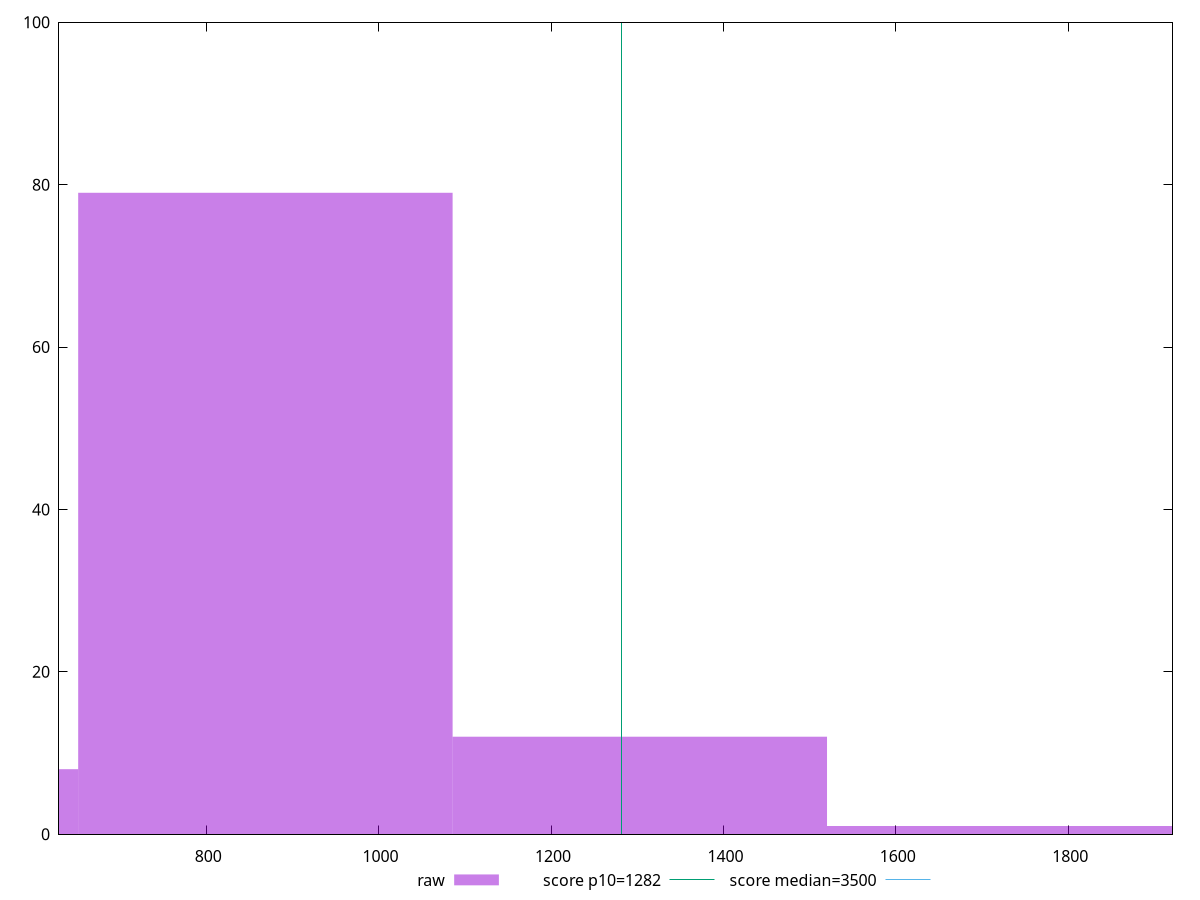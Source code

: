 reset

$raw <<EOF
1303.0117222863717 12
1737.3489630484955 1
434.3372407621239 8
868.6744815242478 79
EOF

set key outside below
set boxwidth 434.3372407621239
set xrange [629.2479999999998:1920.9520000000002]
set yrange [0:100]
set trange [0:100]
set style fill transparent solid 0.5 noborder

set parametric
set terminal svg size 640, 490 enhanced background rgb 'white'
set output "report_00019_2021-02-10T18-14-37.922Z//bootup-time/samples/pages/raw/histogram.svg"

plot $raw title "raw" with boxes, \
     1282,t title "score p10=1282", \
     3500,t title "score median=3500"

reset
